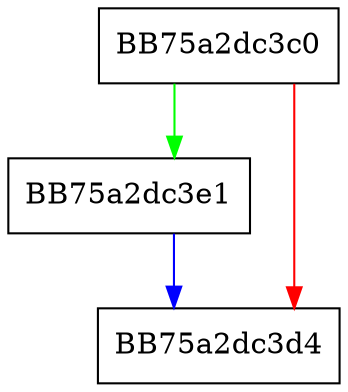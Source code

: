 digraph GetOptionalHeader {
  node [shape="box"];
  graph [splines=ortho];
  BB75a2dc3c0 -> BB75a2dc3e1 [color="green"];
  BB75a2dc3c0 -> BB75a2dc3d4 [color="red"];
  BB75a2dc3e1 -> BB75a2dc3d4 [color="blue"];
}